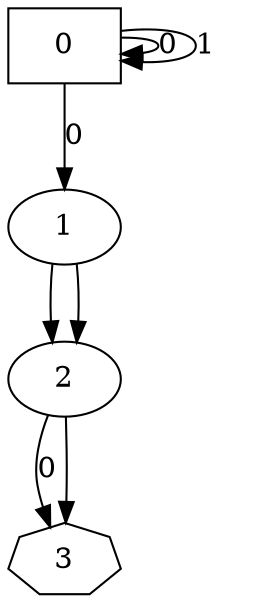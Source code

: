 digraph A { 
0[ shape = "box" ];
3[ shape = "septagon" ];
0 -> 0[ label = "0 "];
0 -> 0[ label = "1 "];
0 -> 1[ label = "0 "];
1 -> 2;
1 -> 2;
2 -> 3[ label = "0 "];
2 -> 3;
 } 
